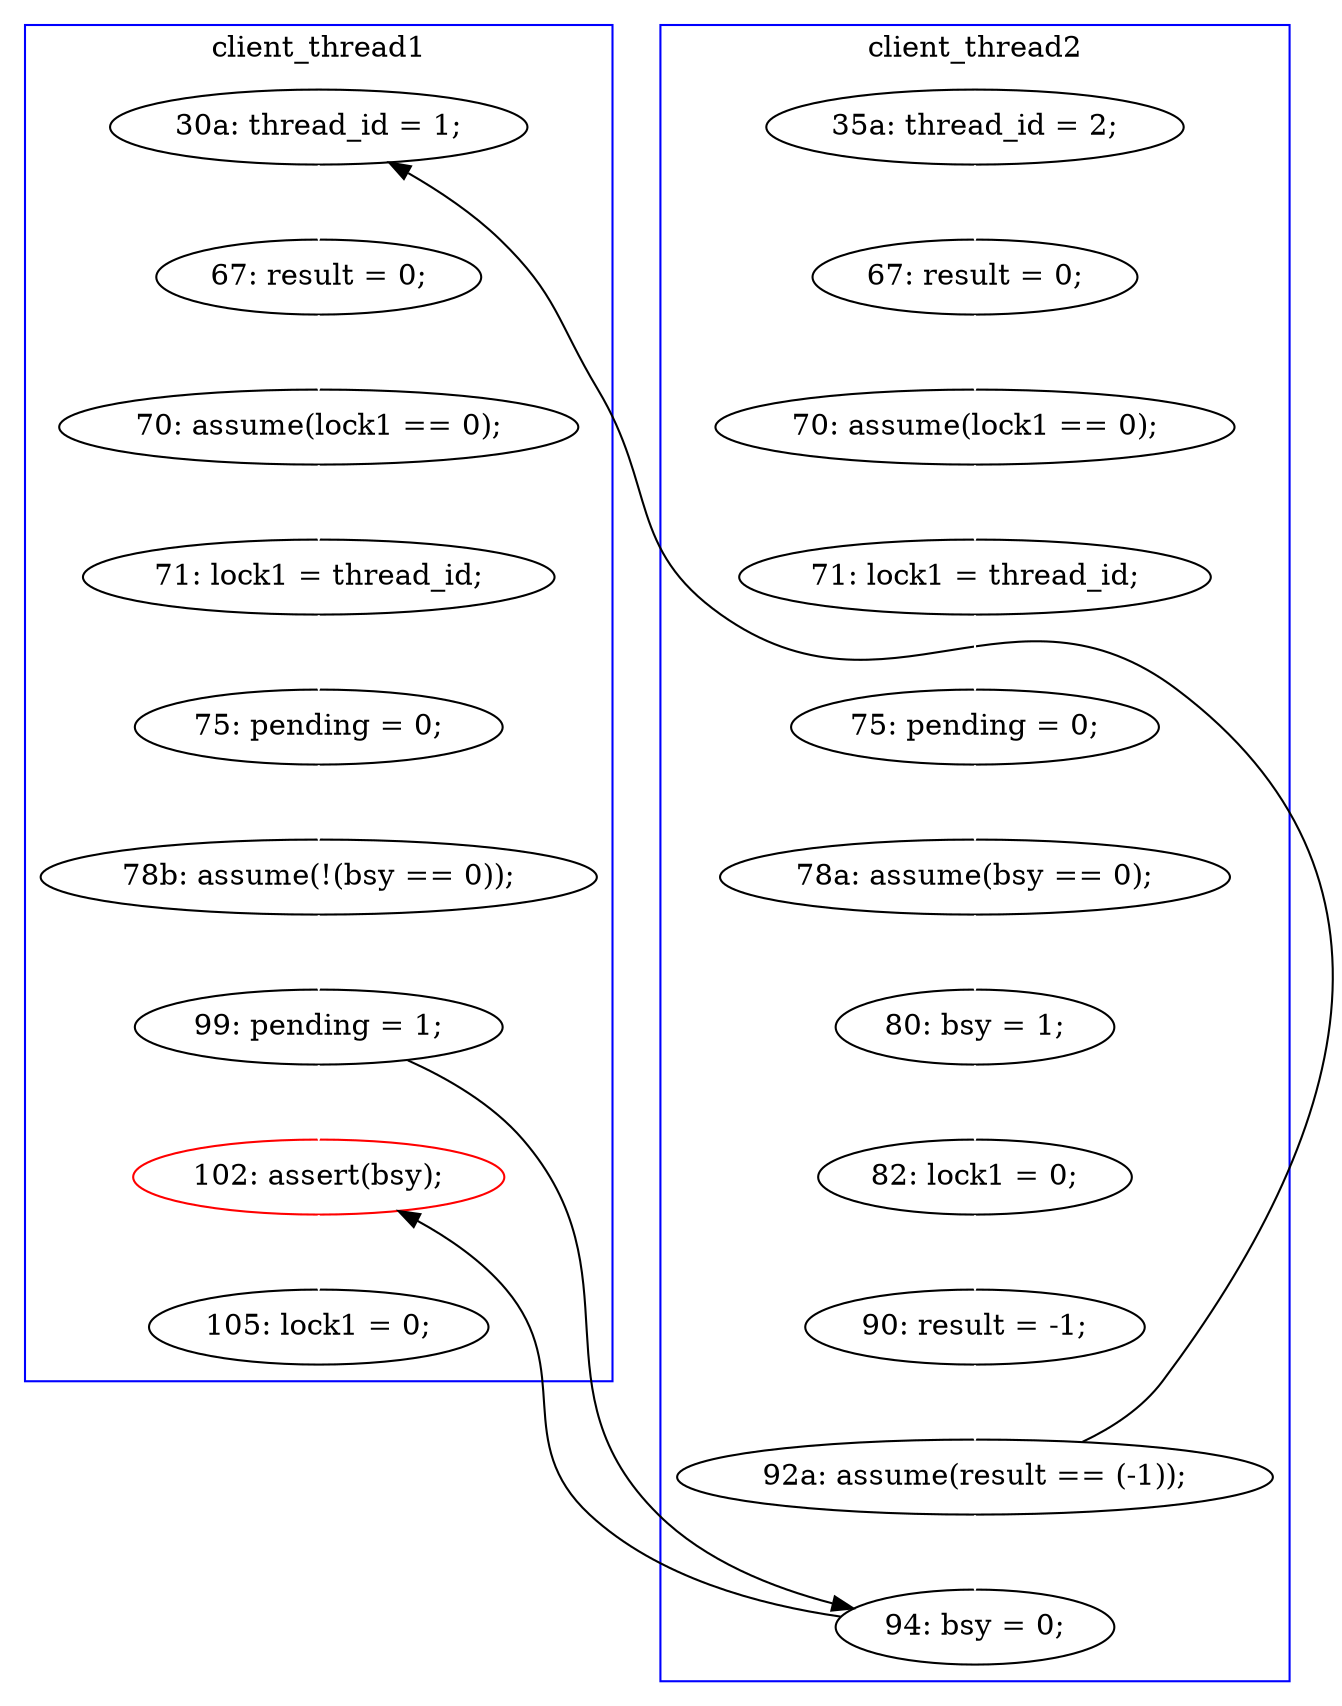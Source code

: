 digraph Counterexample {
	16 -> 18 [color = white, style = solid]
	26 -> 28 [color = black, style = solid, constraint = false]
	37 -> 40 [color = black, style = solid, constraint = false]
	14 -> 15 [color = white, style = solid]
	24 -> 26 [color = white, style = solid]
	28 -> 31 [color = white, style = solid]
	34 -> 36 [color = white, style = solid]
	37 -> 41 [color = white, style = solid]
	21 -> 22 [color = white, style = solid]
	15 -> 16 [color = white, style = solid]
	26 -> 40 [color = white, style = solid]
	32 -> 33 [color = white, style = solid]
	40 -> 41 [color = black, style = solid, constraint = false]
	22 -> 24 [color = white, style = solid]
	31 -> 32 [color = white, style = solid]
	41 -> 42 [color = white, style = solid]
	18 -> 21 [color = white, style = solid]
	13 -> 14 [color = white, style = solid]
	33 -> 34 [color = white, style = solid]
	36 -> 37 [color = white, style = solid]
	10 -> 13 [color = white, style = solid]
	subgraph cluster2 {
		label = client_thread2
		color = blue
		14  [label = "70: assume(lock1 == 0);"]
		15  [label = "71: lock1 = thread_id;"]
		24  [label = "90: result = -1;"]
		22  [label = "82: lock1 = 0;"]
		13  [label = "67: result = 0;"]
		16  [label = "75: pending = 0;"]
		18  [label = "78a: assume(bsy == 0);"]
		10  [label = "35a: thread_id = 2;"]
		40  [label = "94: bsy = 0;"]
		21  [label = "80: bsy = 1;"]
		26  [label = "92a: assume(result == (-1));"]
	}
	subgraph cluster1 {
		label = client_thread1
		color = blue
		41  [label = "102: assert(bsy);", color = red]
		31  [label = "67: result = 0;"]
		34  [label = "75: pending = 0;"]
		33  [label = "71: lock1 = thread_id;"]
		28  [label = "30a: thread_id = 1;"]
		32  [label = "70: assume(lock1 == 0);"]
		36  [label = "78b: assume(!(bsy == 0));"]
		42  [label = "105: lock1 = 0;"]
		37  [label = "99: pending = 1;"]
	}
}